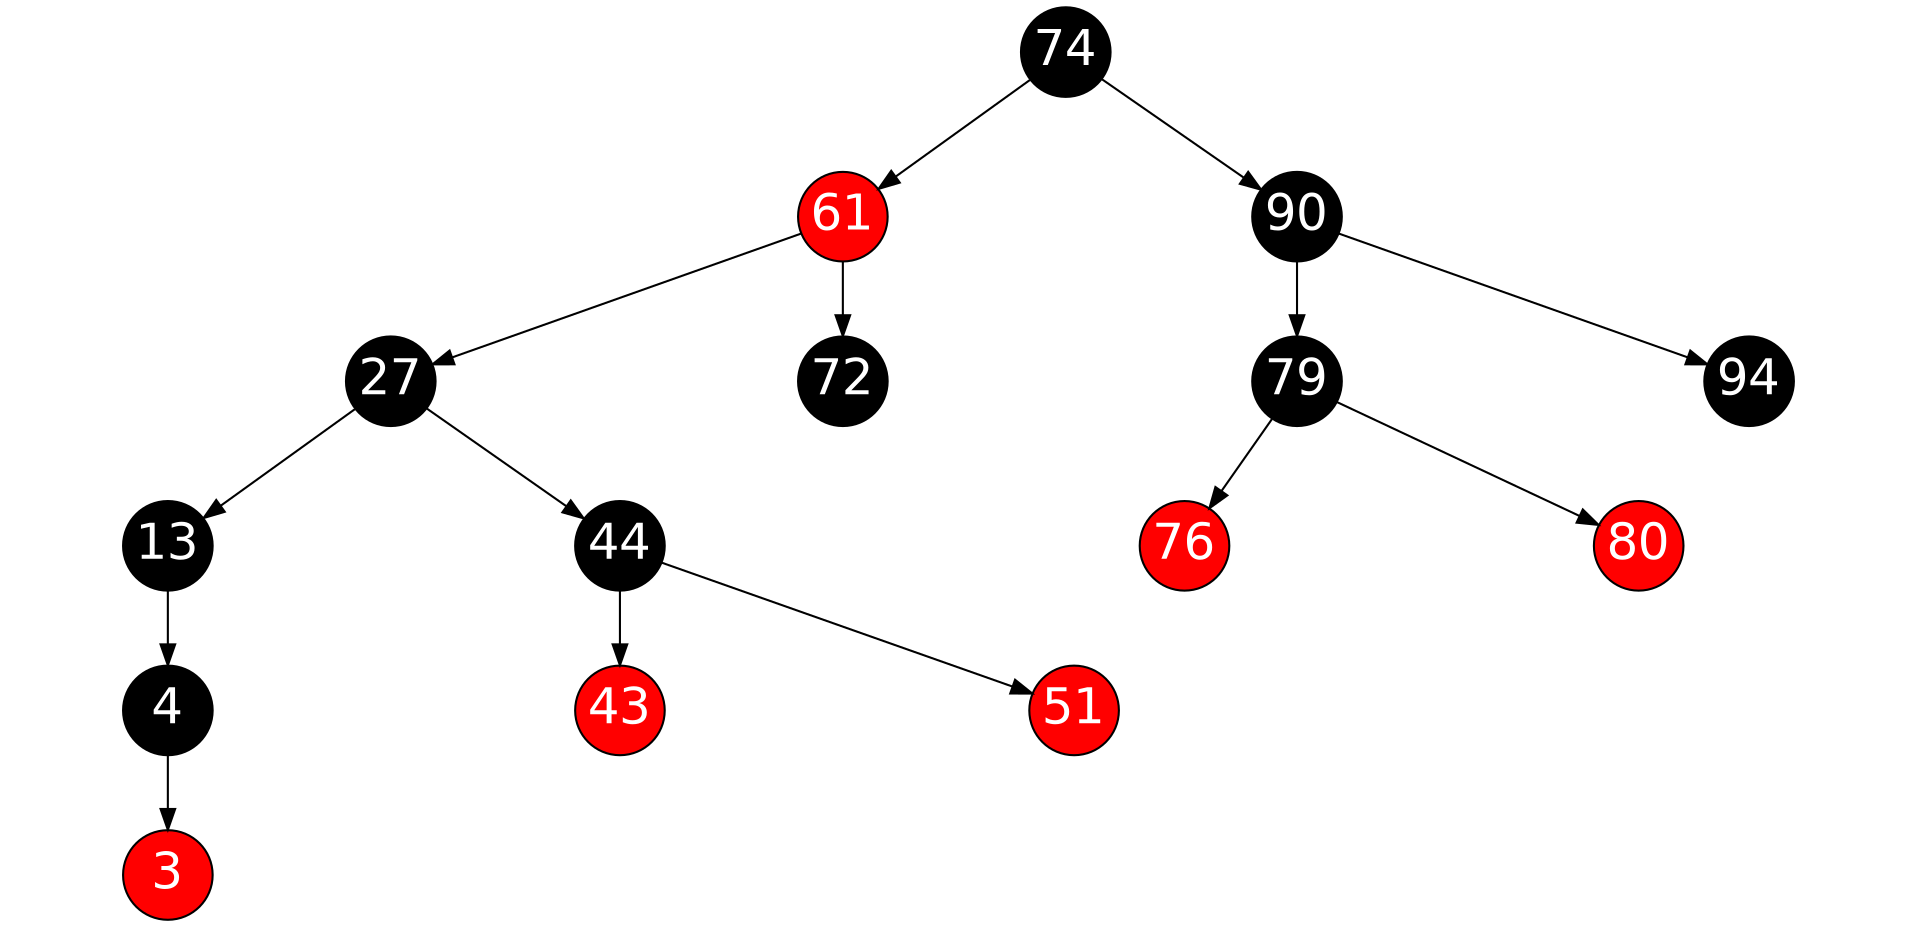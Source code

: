 digraph G {
	graph [ratio=.48];
	node [style=filled, color=black, shape=circle, width=.6 
		fontname=Helvetica, fontweight=bold, fontcolor=white, 
		fontsize=24, fixedsize=true];
	

  3, 4, 13, 27, 43, 44, 51, 61, 72, 76, 79, 80, 90, 94;

  3, 43, 51, 61, 76, 80	
	[fillcolor=red];

4 -> 3; 
13 -> 4; 
27 -> 13; 
61 -> 27; 
44 -> 43; 
27 -> 44; 
44 -> 51; 
74 -> 61; 
61 -> 72; 
79 -> 76; 
90 -> 79; 
79 -> 80; 
74 -> 90; 
90 -> 94; 

}